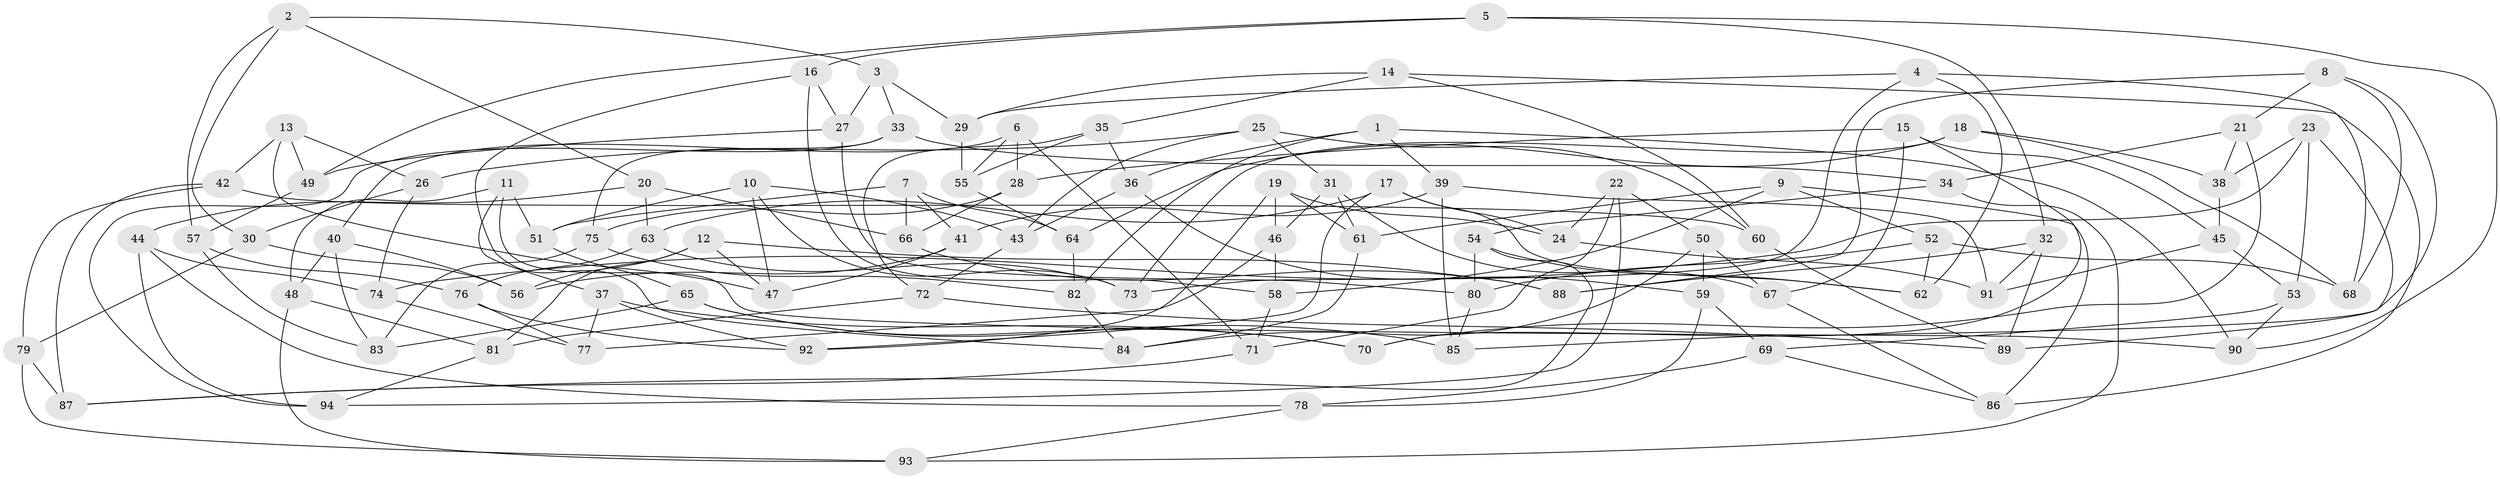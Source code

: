 // coarse degree distribution, {6: 0.5535714285714286, 5: 0.125, 4: 0.30357142857142855, 3: 0.017857142857142856}
// Generated by graph-tools (version 1.1) at 2025/24/03/03/25 07:24:23]
// undirected, 94 vertices, 188 edges
graph export_dot {
graph [start="1"]
  node [color=gray90,style=filled];
  1;
  2;
  3;
  4;
  5;
  6;
  7;
  8;
  9;
  10;
  11;
  12;
  13;
  14;
  15;
  16;
  17;
  18;
  19;
  20;
  21;
  22;
  23;
  24;
  25;
  26;
  27;
  28;
  29;
  30;
  31;
  32;
  33;
  34;
  35;
  36;
  37;
  38;
  39;
  40;
  41;
  42;
  43;
  44;
  45;
  46;
  47;
  48;
  49;
  50;
  51;
  52;
  53;
  54;
  55;
  56;
  57;
  58;
  59;
  60;
  61;
  62;
  63;
  64;
  65;
  66;
  67;
  68;
  69;
  70;
  71;
  72;
  73;
  74;
  75;
  76;
  77;
  78;
  79;
  80;
  81;
  82;
  83;
  84;
  85;
  86;
  87;
  88;
  89;
  90;
  91;
  92;
  93;
  94;
  1 -- 39;
  1 -- 90;
  1 -- 82;
  1 -- 36;
  2 -- 20;
  2 -- 3;
  2 -- 30;
  2 -- 57;
  3 -- 27;
  3 -- 33;
  3 -- 29;
  4 -- 29;
  4 -- 73;
  4 -- 62;
  4 -- 68;
  5 -- 49;
  5 -- 16;
  5 -- 32;
  5 -- 90;
  6 -- 71;
  6 -- 40;
  6 -- 55;
  6 -- 28;
  7 -- 66;
  7 -- 51;
  7 -- 41;
  7 -- 64;
  8 -- 68;
  8 -- 88;
  8 -- 21;
  8 -- 85;
  9 -- 58;
  9 -- 52;
  9 -- 61;
  9 -- 86;
  10 -- 73;
  10 -- 47;
  10 -- 43;
  10 -- 51;
  11 -- 90;
  11 -- 37;
  11 -- 51;
  11 -- 48;
  12 -- 56;
  12 -- 88;
  12 -- 47;
  12 -- 81;
  13 -- 49;
  13 -- 42;
  13 -- 26;
  13 -- 47;
  14 -- 29;
  14 -- 35;
  14 -- 60;
  14 -- 86;
  15 -- 28;
  15 -- 67;
  15 -- 45;
  15 -- 70;
  16 -- 58;
  16 -- 84;
  16 -- 27;
  17 -- 63;
  17 -- 24;
  17 -- 62;
  17 -- 92;
  18 -- 68;
  18 -- 73;
  18 -- 38;
  18 -- 64;
  19 -- 92;
  19 -- 24;
  19 -- 61;
  19 -- 46;
  20 -- 63;
  20 -- 66;
  20 -- 44;
  21 -- 70;
  21 -- 34;
  21 -- 38;
  22 -- 50;
  22 -- 71;
  22 -- 94;
  22 -- 24;
  23 -- 89;
  23 -- 74;
  23 -- 38;
  23 -- 53;
  24 -- 91;
  25 -- 31;
  25 -- 43;
  25 -- 60;
  25 -- 26;
  26 -- 30;
  26 -- 74;
  27 -- 49;
  27 -- 80;
  28 -- 75;
  28 -- 66;
  29 -- 55;
  30 -- 79;
  30 -- 56;
  31 -- 46;
  31 -- 61;
  31 -- 67;
  32 -- 89;
  32 -- 88;
  32 -- 91;
  33 -- 34;
  33 -- 75;
  33 -- 94;
  34 -- 54;
  34 -- 93;
  35 -- 72;
  35 -- 55;
  35 -- 36;
  36 -- 59;
  36 -- 43;
  37 -- 70;
  37 -- 77;
  37 -- 92;
  38 -- 45;
  39 -- 85;
  39 -- 91;
  39 -- 41;
  40 -- 83;
  40 -- 56;
  40 -- 48;
  41 -- 47;
  41 -- 56;
  42 -- 79;
  42 -- 60;
  42 -- 87;
  43 -- 72;
  44 -- 78;
  44 -- 94;
  44 -- 74;
  45 -- 91;
  45 -- 53;
  46 -- 58;
  46 -- 77;
  48 -- 81;
  48 -- 93;
  49 -- 57;
  50 -- 59;
  50 -- 67;
  50 -- 84;
  51 -- 65;
  52 -- 80;
  52 -- 62;
  52 -- 68;
  53 -- 69;
  53 -- 90;
  54 -- 80;
  54 -- 62;
  54 -- 87;
  55 -- 64;
  57 -- 83;
  57 -- 76;
  58 -- 71;
  59 -- 78;
  59 -- 69;
  60 -- 89;
  61 -- 84;
  63 -- 73;
  63 -- 76;
  64 -- 82;
  65 -- 70;
  65 -- 85;
  65 -- 83;
  66 -- 88;
  67 -- 86;
  69 -- 86;
  69 -- 78;
  71 -- 87;
  72 -- 81;
  72 -- 89;
  74 -- 77;
  75 -- 82;
  75 -- 83;
  76 -- 77;
  76 -- 92;
  78 -- 93;
  79 -- 93;
  79 -- 87;
  80 -- 85;
  81 -- 94;
  82 -- 84;
}
